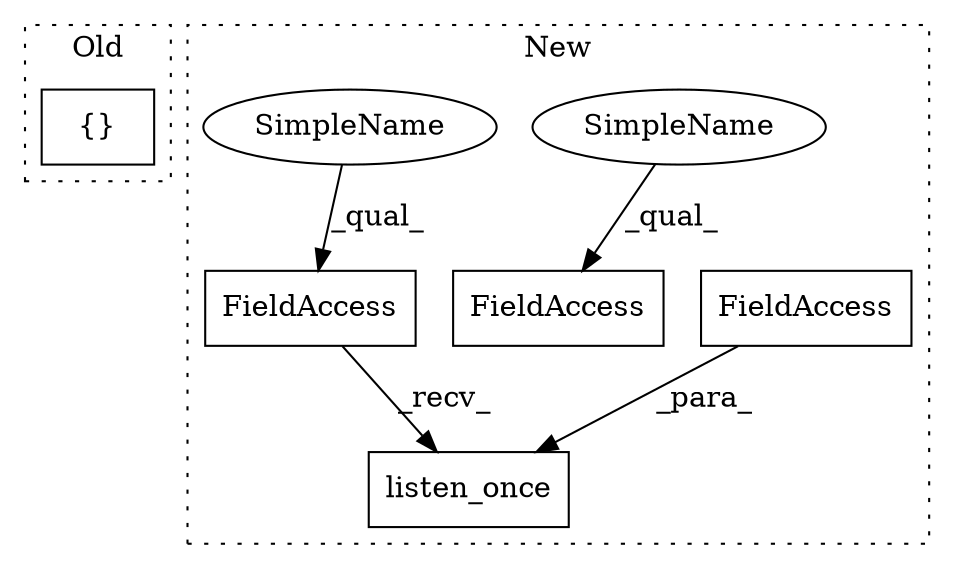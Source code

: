digraph G {
subgraph cluster0 {
1 [label="{}" a="4" s="3536,3602" l="1,1" shape="box"];
label = "Old";
style="dotted";
}
subgraph cluster1 {
2 [label="listen_once" a="32" s="4746,4800" l="12,1" shape="box"];
3 [label="FieldAccess" a="22" s="4737" l="8" shape="box"];
4 [label="FieldAccess" a="22" s="4783" l="17" shape="box"];
5 [label="FieldAccess" a="22" s="4133" l="9" shape="box"];
6 [label="SimpleName" a="42" s="4133" l="4" shape="ellipse"];
7 [label="SimpleName" a="42" s="4737" l="4" shape="ellipse"];
label = "New";
style="dotted";
}
3 -> 2 [label="_recv_"];
4 -> 2 [label="_para_"];
6 -> 5 [label="_qual_"];
7 -> 3 [label="_qual_"];
}